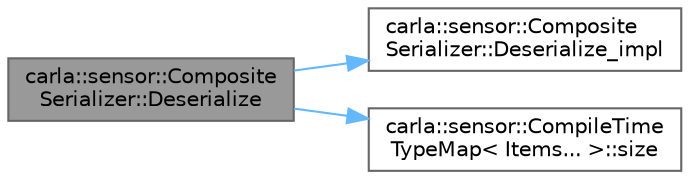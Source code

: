 digraph "carla::sensor::CompositeSerializer::Deserialize"
{
 // INTERACTIVE_SVG=YES
 // LATEX_PDF_SIZE
  bgcolor="transparent";
  edge [fontname=Helvetica,fontsize=10,labelfontname=Helvetica,labelfontsize=10];
  node [fontname=Helvetica,fontsize=10,shape=box,height=0.2,width=0.4];
  rankdir="LR";
  Node1 [id="Node000001",label="carla::sensor::Composite\lSerializer::Deserialize",height=0.2,width=0.4,color="gray40", fillcolor="grey60", style="filled", fontcolor="black",tooltip=" "];
  Node1 -> Node2 [id="edge1_Node000001_Node000002",color="steelblue1",style="solid",tooltip=" "];
  Node2 [id="Node000002",label="carla::sensor::Composite\lSerializer::Deserialize_impl",height=0.2,width=0.4,color="grey40", fillcolor="white", style="filled",URL="$d3/d81/classcarla_1_1sensor_1_1CompositeSerializer.html#ab22326b2d3b95a8d31f9fa7c9891cf87",tooltip=" "];
  Node1 -> Node3 [id="edge2_Node000001_Node000003",color="steelblue1",style="solid",tooltip=" "];
  Node3 [id="Node000003",label="carla::sensor::CompileTime\lTypeMap\< Items... \>::size",height=0.2,width=0.4,color="grey40", fillcolor="white", style="filled",URL="$d4/dd4/structcarla_1_1sensor_1_1CompileTimeTypeMap.html#ae508b3a22c429465ae73f3ff7fe31827",tooltip=" "];
}
